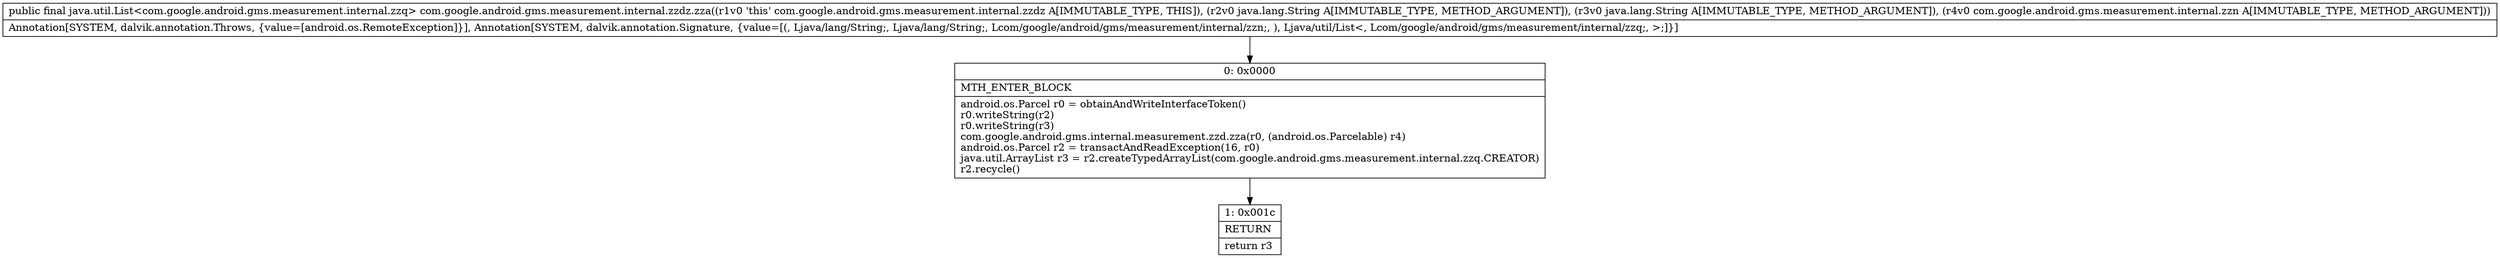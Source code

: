 digraph "CFG forcom.google.android.gms.measurement.internal.zzdz.zza(Ljava\/lang\/String;Ljava\/lang\/String;Lcom\/google\/android\/gms\/measurement\/internal\/zzn;)Ljava\/util\/List;" {
Node_0 [shape=record,label="{0\:\ 0x0000|MTH_ENTER_BLOCK\l|android.os.Parcel r0 = obtainAndWriteInterfaceToken()\lr0.writeString(r2)\lr0.writeString(r3)\lcom.google.android.gms.internal.measurement.zzd.zza(r0, (android.os.Parcelable) r4)\landroid.os.Parcel r2 = transactAndReadException(16, r0)\ljava.util.ArrayList r3 = r2.createTypedArrayList(com.google.android.gms.measurement.internal.zzq.CREATOR)\lr2.recycle()\l}"];
Node_1 [shape=record,label="{1\:\ 0x001c|RETURN\l|return r3\l}"];
MethodNode[shape=record,label="{public final java.util.List\<com.google.android.gms.measurement.internal.zzq\> com.google.android.gms.measurement.internal.zzdz.zza((r1v0 'this' com.google.android.gms.measurement.internal.zzdz A[IMMUTABLE_TYPE, THIS]), (r2v0 java.lang.String A[IMMUTABLE_TYPE, METHOD_ARGUMENT]), (r3v0 java.lang.String A[IMMUTABLE_TYPE, METHOD_ARGUMENT]), (r4v0 com.google.android.gms.measurement.internal.zzn A[IMMUTABLE_TYPE, METHOD_ARGUMENT]))  | Annotation[SYSTEM, dalvik.annotation.Throws, \{value=[android.os.RemoteException]\}], Annotation[SYSTEM, dalvik.annotation.Signature, \{value=[(, Ljava\/lang\/String;, Ljava\/lang\/String;, Lcom\/google\/android\/gms\/measurement\/internal\/zzn;, ), Ljava\/util\/List\<, Lcom\/google\/android\/gms\/measurement\/internal\/zzq;, \>;]\}]\l}"];
MethodNode -> Node_0;
Node_0 -> Node_1;
}

